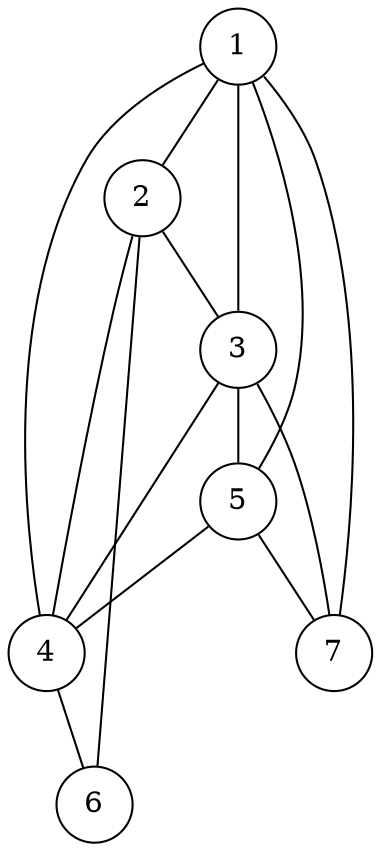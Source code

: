 strict graph {
graph[size="20,20"]
node [shape=circle, width=0.2]
node [nodesep=2]
1;
4;
5;
3;
2;
6;
7;
1--4
1--5
1--3
1--2
1--7

1--4
2--4
3--4
4--6
5--4

1--5
3--5
5--4
5--7

1--3
2--3
3--4
3--5
3--7

1--2
2--3
2--4
2--6

4--6
2--6

3--7
1--7
5--7

}
